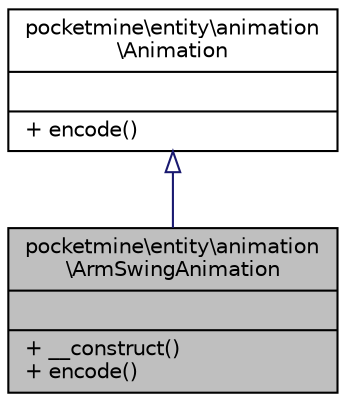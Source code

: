 digraph "pocketmine\entity\animation\ArmSwingAnimation"
{
 // INTERACTIVE_SVG=YES
 // LATEX_PDF_SIZE
  edge [fontname="Helvetica",fontsize="10",labelfontname="Helvetica",labelfontsize="10"];
  node [fontname="Helvetica",fontsize="10",shape=record];
  Node1 [label="{pocketmine\\entity\\animation\l\\ArmSwingAnimation\n||+ __construct()\l+ encode()\l}",height=0.2,width=0.4,color="black", fillcolor="grey75", style="filled", fontcolor="black",tooltip=" "];
  Node2 -> Node1 [dir="back",color="midnightblue",fontsize="10",style="solid",arrowtail="onormal",fontname="Helvetica"];
  Node2 [label="{pocketmine\\entity\\animation\l\\Animation\n||+ encode()\l}",height=0.2,width=0.4,color="black", fillcolor="white", style="filled",URL="$db/da9/interfacepocketmine_1_1entity_1_1animation_1_1_animation.html",tooltip=" "];
}
